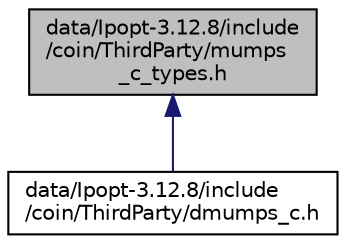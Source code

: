 digraph "data/Ipopt-3.12.8/include/coin/ThirdParty/mumps_c_types.h"
{
  edge [fontname="Helvetica",fontsize="10",labelfontname="Helvetica",labelfontsize="10"];
  node [fontname="Helvetica",fontsize="10",shape=record];
  Node1 [label="data/Ipopt-3.12.8/include\l/coin/ThirdParty/mumps\l_c_types.h",height=0.2,width=0.4,color="black", fillcolor="grey75", style="filled" fontcolor="black"];
  Node1 -> Node2 [dir="back",color="midnightblue",fontsize="10",style="solid",fontname="Helvetica"];
  Node2 [label="data/Ipopt-3.12.8/include\l/coin/ThirdParty/dmumps_c.h",height=0.2,width=0.4,color="black", fillcolor="white", style="filled",URL="$include_2coin_2ThirdParty_2dmumps__c_8h.html"];
}
